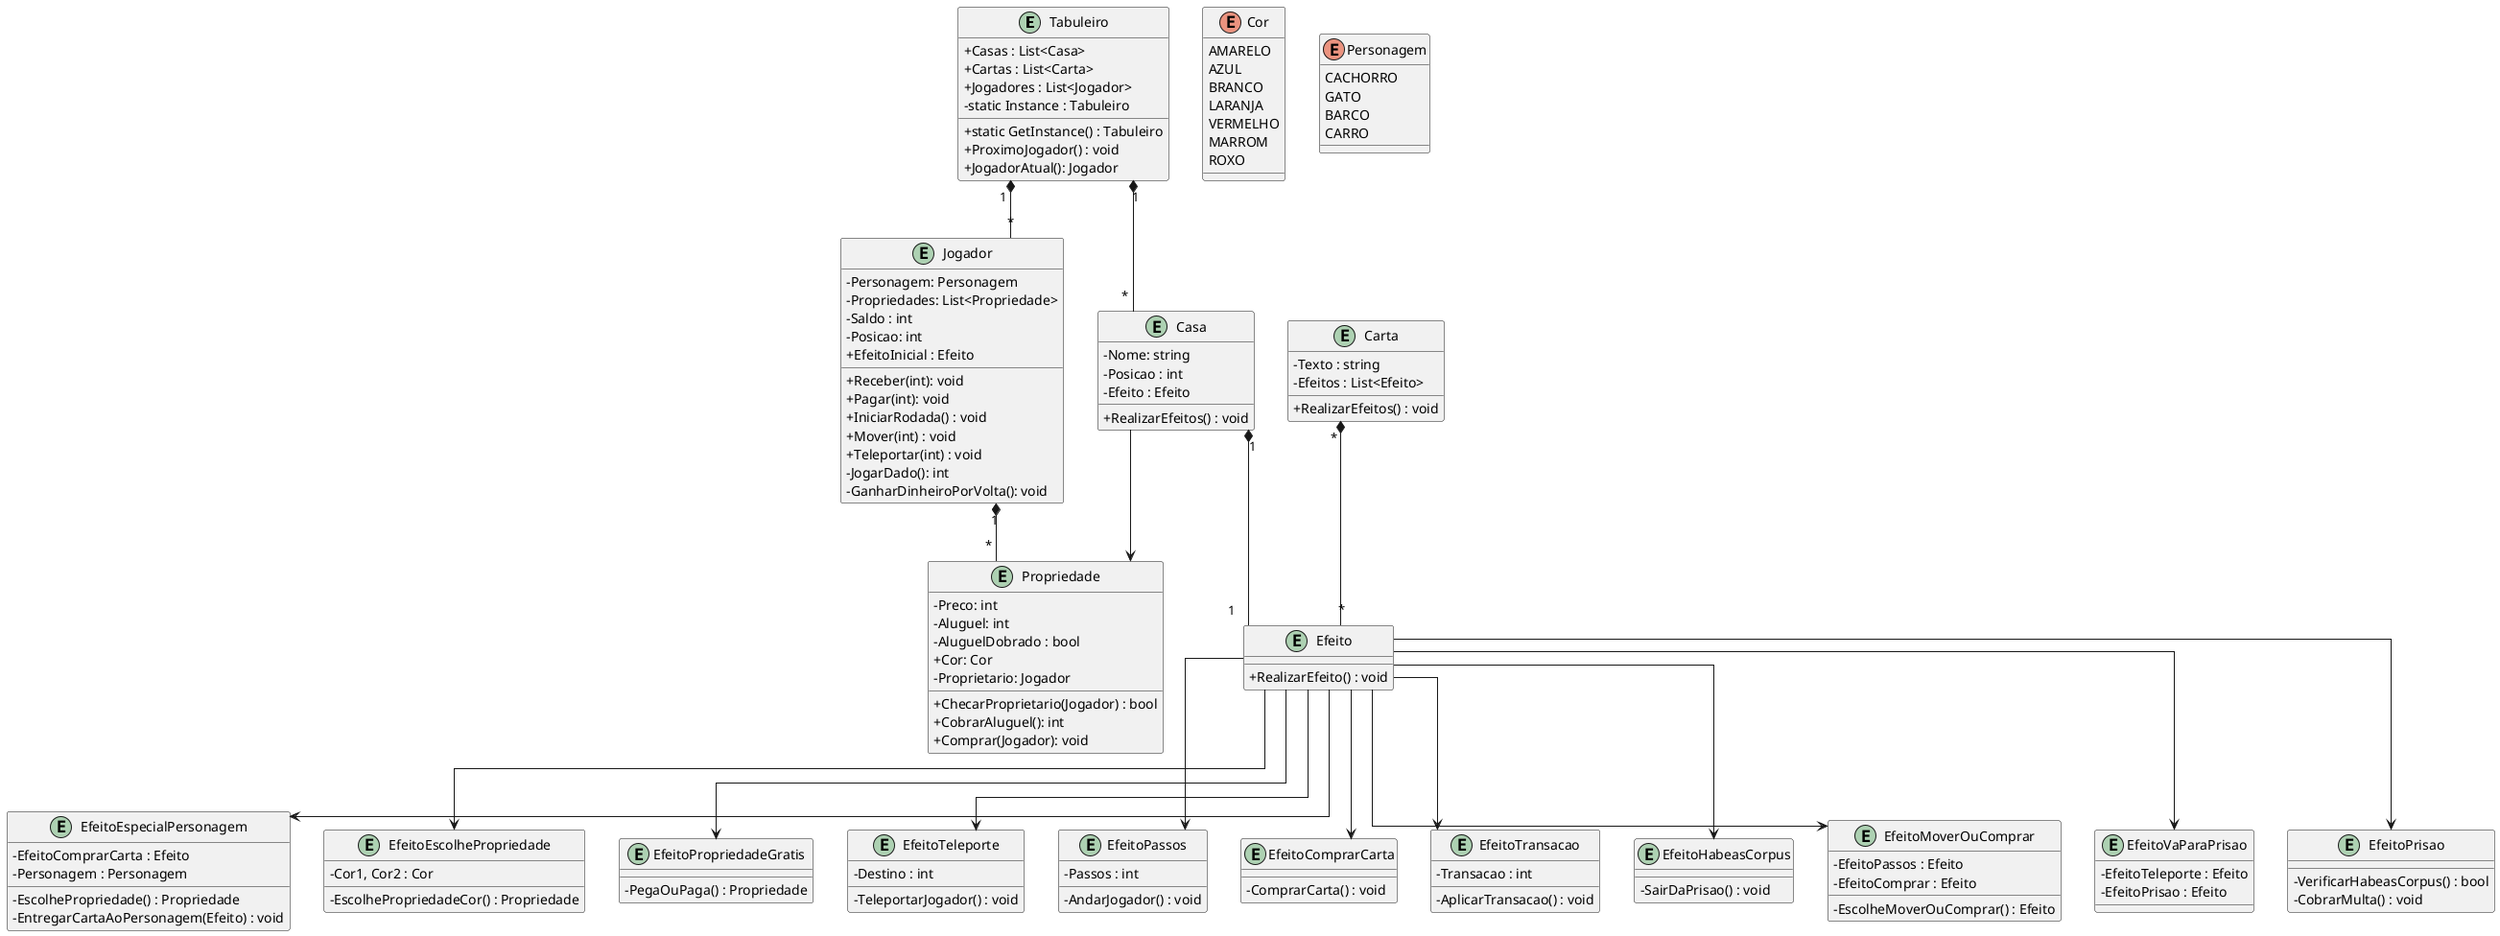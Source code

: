 @startuml diagrama
skinparam linetype ortho
skinparam classAttributeIconSize 0

entity Tabuleiro{
    + Casas : List<Casa>
    + Cartas : List<Carta>
    + Jogadores : List<Jogador>
    - static Instance : Tabuleiro

    + static GetInstance() : Tabuleiro
    + ProximoJogador() : void
    + JogadorAtual(): Jogador
}

entity Casa{
    - Nome: string
    - Posicao : int   
    - Efeito : Efeito
    + RealizarEfeitos() : void
}

entity Propriedade{
    - Preco: int
    - Aluguel: int
    - AluguelDobrado : bool
    + Cor: Cor
    - Proprietario: Jogador
    + ChecarProprietario(Jogador) : bool
    + CobrarAluguel(): int
    + Comprar(Jogador): void
}

entity Jogador{
    - Personagem: Personagem
    - Propriedades: List<Propriedade>
    - Saldo : int
    - Posicao: int
    + EfeitoInicial : Efeito
    + Receber(int): void
    + Pagar(int): void
    + IniciarRodada() : void
    + Mover(int) : void
    + Teleportar(int) : void
    - JogarDado(): int
    - GanharDinheiroPorVolta(): void
}

enum Cor{
    AMARELO
    AZUL
    BRANCO
    LARANJA
    VERMELHO
    MARROM
    ROXO
}

enum Personagem{
    CACHORRO
    GATO
    BARCO
    CARRO
}

entity Carta{
    - Texto : string
    - Efeitos : List<Efeito>
    + RealizarEfeitos() : void
}

entity Efeito{
    + RealizarEfeito() : void
}

entity EfeitoEspecialPersonagem{
    - EfeitoComprarCarta : Efeito
    - Personagem : Personagem
    - EscolhePropriedade() : Propriedade
    - EntregarCartaAoPersonagem(Efeito) : void
}

entity EfeitoEscolhePropriedade{
    - Cor1, Cor2 : Cor
    - EscolhePropriedadeCor() : Propriedade
}

entity EfeitoPropriedadeGratis{
    - PegaOuPaga() : Propriedade
}

entity EfeitoTeleporte{
    - Destino : int
    - TeleportarJogador() : void
}

entity EfeitoPassos{
    - Passos : int
    - AndarJogador() : void
}

entity EfeitoComprarCarta{
    - ComprarCarta() : void 
}

entity EfeitoTransacao{
    - Transacao : int
    - AplicarTransacao() : void
}

entity EfeitoHabeasCorpus{
    - SairDaPrisao() : void
}

entity EfeitoMoverOuComprar{
    - EfeitoPassos : Efeito
    - EfeitoComprar : Efeito
    - EscolheMoverOuComprar() : Efeito
}

entity EfeitoVaParaPrisao{
    - EfeitoTeleporte : Efeito
    - EfeitoPrisao : Efeito
}

entity EfeitoPrisao{
    - VerificarHabeasCorpus() : bool
    - CobrarMulta() : void
}

Tabuleiro "1" *-- "*" Jogador
Tabuleiro "1" *-- "*" Casa

Casa --> Propriedade

Jogador "1"  *-- "*" Propriedade

Carta "*" *-- "*" Efeito
Casa "1" *-- "1" Efeito

Efeito --> EfeitoComprarCarta
Efeito --> EfeitoEscolhePropriedade
Efeito --> EfeitoEspecialPersonagem
Efeito --> EfeitoHabeasCorpus
Efeito --> EfeitoMoverOuComprar
Efeito --> EfeitoPassos
Efeito --> EfeitoPropriedadeGratis
Efeito --> EfeitoPrisao
Efeito --> EfeitoTeleporte
Efeito --> EfeitoTransacao
Efeito --> EfeitoVaParaPrisao

@enduml